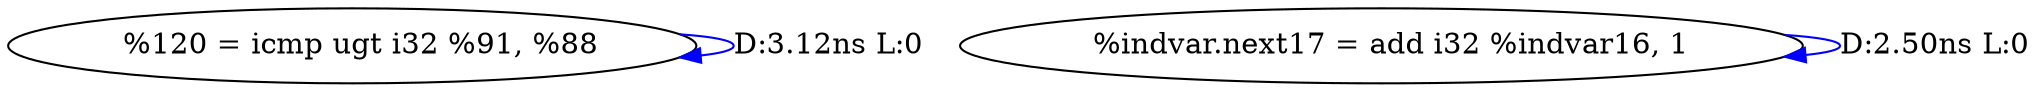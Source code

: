 digraph {
Node0x2ee5910[label="  %120 = icmp ugt i32 %91, %88"];
Node0x2ee5910 -> Node0x2ee5910[label="D:3.12ns L:0",color=blue];
Node0x2ee59f0[label="  %indvar.next17 = add i32 %indvar16, 1"];
Node0x2ee59f0 -> Node0x2ee59f0[label="D:2.50ns L:0",color=blue];
}
